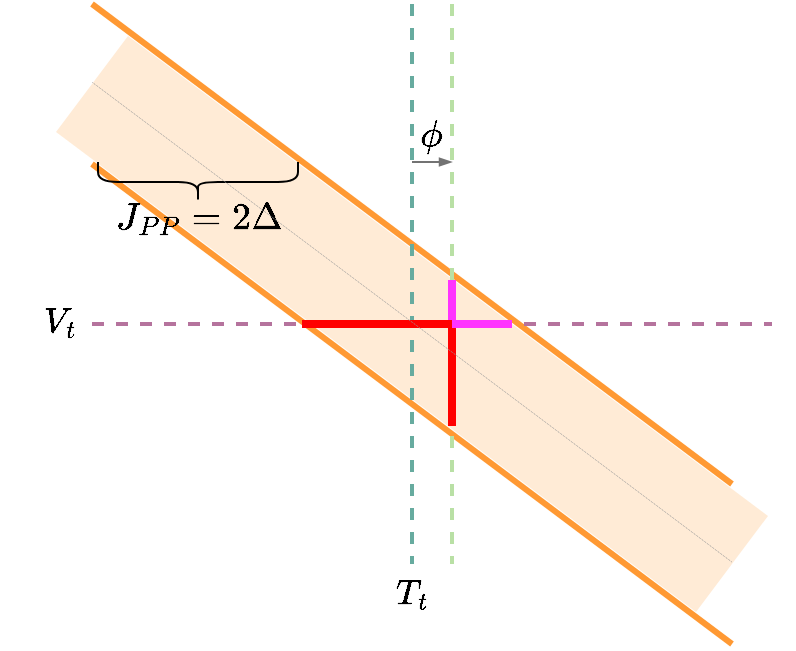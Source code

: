 <mxfile version="20.7.4" type="device"><diagram name="Page-1" id="ZiJiCp_2_cmmumTfo0hJ"><mxGraphModel dx="558" dy="340" grid="1" gridSize="10" guides="1" tooltips="1" connect="1" arrows="1" fold="1" page="1" pageScale="1" pageWidth="850" pageHeight="1100" math="1" shadow="0"><root><mxCell id="0"/><mxCell id="1" parent="0"/><mxCell id="LWi2j8RrwO2fDs9rxQlg-6" value="" style="endArrow=none;html=1;rounded=0;fillColor=#f8cecc;strokeColor=#FFCC99;strokeWidth=60;opacity=40;" parent="1" edge="1"><mxGeometry width="50" height="50" relative="1" as="geometry"><mxPoint x="280" y="160" as="sourcePoint"/><mxPoint x="600" y="400" as="targetPoint"/></mxGeometry></mxCell><mxCell id="LWi2j8RrwO2fDs9rxQlg-1" value="" style="endArrow=none;html=1;rounded=0;fillColor=#f8cecc;strokeColor=#FF9933;strokeWidth=3;" parent="1" edge="1"><mxGeometry width="50" height="50" relative="1" as="geometry"><mxPoint x="280" y="120" as="sourcePoint"/><mxPoint x="600" y="360" as="targetPoint"/></mxGeometry></mxCell><mxCell id="LWi2j8RrwO2fDs9rxQlg-3" value="" style="endArrow=none;html=1;rounded=0;fillColor=#f8cecc;strokeColor=#FF9933;strokeWidth=3;" parent="1" edge="1"><mxGeometry width="50" height="50" relative="1" as="geometry"><mxPoint x="280" y="200" as="sourcePoint"/><mxPoint x="600" y="440" as="targetPoint"/></mxGeometry></mxCell><mxCell id="LWi2j8RrwO2fDs9rxQlg-4" value="" style="endArrow=none;html=1;rounded=0;fillColor=#f8cecc;strokeColor=#67AB9F;strokeWidth=2;dashed=1;" parent="1" edge="1"><mxGeometry width="50" height="50" relative="1" as="geometry"><mxPoint x="440" y="120" as="sourcePoint"/><mxPoint x="440" y="400" as="targetPoint"/></mxGeometry></mxCell><mxCell id="LWi2j8RrwO2fDs9rxQlg-5" value="" style="endArrow=none;html=1;rounded=0;fillColor=#f8cecc;strokeColor=#B5739D;strokeWidth=2;dashed=1;" parent="1" edge="1"><mxGeometry width="50" height="50" relative="1" as="geometry"><mxPoint x="280" y="280" as="sourcePoint"/><mxPoint x="620" y="280" as="targetPoint"/></mxGeometry></mxCell><mxCell id="LWi2j8RrwO2fDs9rxQlg-7" value="" style="shape=curlyBracket;whiteSpace=wrap;html=1;rounded=1;labelPosition=left;verticalLabelPosition=middle;align=right;verticalAlign=middle;rotation=-90;strokeWidth=1;" parent="1" vertex="1"><mxGeometry x="323" y="159" width="20" height="100" as="geometry"/></mxCell><mxCell id="LWi2j8RrwO2fDs9rxQlg-12" value="" style="endArrow=none;html=1;rounded=0;fillColor=#f8cecc;strokeColor=#B9E0A5;strokeWidth=2;dashed=1;" parent="1" edge="1"><mxGeometry width="50" height="50" relative="1" as="geometry"><mxPoint x="460" y="120" as="sourcePoint"/><mxPoint x="460" y="400" as="targetPoint"/></mxGeometry></mxCell><mxCell id="LWi2j8RrwO2fDs9rxQlg-13" value="" style="endArrow=blockThin;html=1;rounded=0;endSize=4;endFill=1;strokeColor=#737373;" parent="1" edge="1"><mxGeometry width="50" height="50" relative="1" as="geometry"><mxPoint x="440" y="199" as="sourcePoint"/><mxPoint x="460" y="199" as="targetPoint"/></mxGeometry></mxCell><mxCell id="LWi2j8RrwO2fDs9rxQlg-15" value="&lt;font style=&quot;font-size: 16px;&quot;&gt;$$\phi$$&lt;/font&gt;" style="text;html=1;align=center;verticalAlign=middle;whiteSpace=wrap;rounded=0;" parent="1" vertex="1"><mxGeometry x="420" y="170" width="60" height="30" as="geometry"/></mxCell><mxCell id="LWi2j8RrwO2fDs9rxQlg-17" value="&lt;font style=&quot;font-size: 16px;&quot;&gt;$$J_{PP}=2\Delta$$&lt;/font&gt;" style="text;html=1;align=center;verticalAlign=middle;whiteSpace=wrap;rounded=0;" parent="1" vertex="1"><mxGeometry x="304" y="212" width="60" height="30" as="geometry"/></mxCell><mxCell id="LWi2j8RrwO2fDs9rxQlg-21" value="" style="endArrow=none;html=1;rounded=0;strokeColor=#FF0000;strokeWidth=4;" parent="1" edge="1"><mxGeometry width="50" height="50" relative="1" as="geometry"><mxPoint x="385" y="280" as="sourcePoint"/><mxPoint x="460" y="280" as="targetPoint"/></mxGeometry></mxCell><mxCell id="LWi2j8RrwO2fDs9rxQlg-22" value="" style="endArrow=none;html=1;rounded=0;strokeColor=#FF0000;strokeWidth=4;" parent="1" edge="1"><mxGeometry width="50" height="50" relative="1" as="geometry"><mxPoint x="460" y="281" as="sourcePoint"/><mxPoint x="460" y="331" as="targetPoint"/></mxGeometry></mxCell><mxCell id="LWi2j8RrwO2fDs9rxQlg-23" value="" style="endArrow=none;html=1;rounded=0;strokeColor=#FF33FF;strokeWidth=4;" parent="1" edge="1"><mxGeometry width="50" height="50" relative="1" as="geometry"><mxPoint x="460" y="280" as="sourcePoint"/><mxPoint x="490" y="280" as="targetPoint"/></mxGeometry></mxCell><mxCell id="LWi2j8RrwO2fDs9rxQlg-24" value="" style="endArrow=none;html=1;rounded=0;strokeColor=#FF33FF;strokeWidth=4;" parent="1" edge="1"><mxGeometry width="50" height="50" relative="1" as="geometry"><mxPoint x="460" y="258" as="sourcePoint"/><mxPoint x="460" y="278" as="targetPoint"/></mxGeometry></mxCell><mxCell id="LWi2j8RrwO2fDs9rxQlg-25" value="&lt;font style=&quot;font-size: 15px;&quot;&gt;$$V_t$$&lt;/font&gt;" style="text;html=1;align=center;verticalAlign=middle;whiteSpace=wrap;rounded=0;" parent="1" vertex="1"><mxGeometry x="234" y="264" width="60" height="30" as="geometry"/></mxCell><mxCell id="LWi2j8RrwO2fDs9rxQlg-26" value="&lt;font style=&quot;font-size: 15px;&quot;&gt;$$T_t$$&lt;/font&gt;" style="text;html=1;align=center;verticalAlign=middle;whiteSpace=wrap;rounded=0;" parent="1" vertex="1"><mxGeometry x="410" y="400" width="60" height="30" as="geometry"/></mxCell><mxCell id="D8LnKLf2mS6tOCxt5ChK-2" value="" style="endArrow=none;html=1;rounded=0;fillColor=#f8cecc;strokeColor=#999999;strokeWidth=0.5;dashed=1;dashPattern=1 1;" edge="1" parent="1"><mxGeometry width="50" height="50" relative="1" as="geometry"><mxPoint x="280" y="159" as="sourcePoint"/><mxPoint x="600" y="399" as="targetPoint"/></mxGeometry></mxCell></root></mxGraphModel></diagram></mxfile>